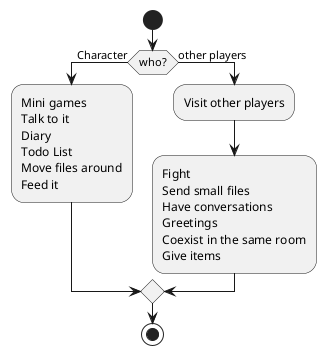 @startuml
start
        if(who?) then (Character)
            :Mini games
            Talk to it
            Diary
            Todo List
            Move files around
            Feed it;
        else (other players)
            :Visit other players;
            :Fight
            Send small files
            Have conversations
            Greetings
            Coexist in the same room
            Give items;
    end if
stop
@enduml